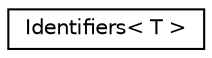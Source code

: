 digraph "Graphical Class Hierarchy"
{
  edge [fontname="Helvetica",fontsize="10",labelfontname="Helvetica",labelfontsize="10"];
  node [fontname="Helvetica",fontsize="10",shape=record];
  rankdir="LR";
  Node1 [label="Identifiers\< T \>",height=0.2,width=0.4,color="black", fillcolor="white", style="filled",URL="$classIdentifiers.html"];
}
